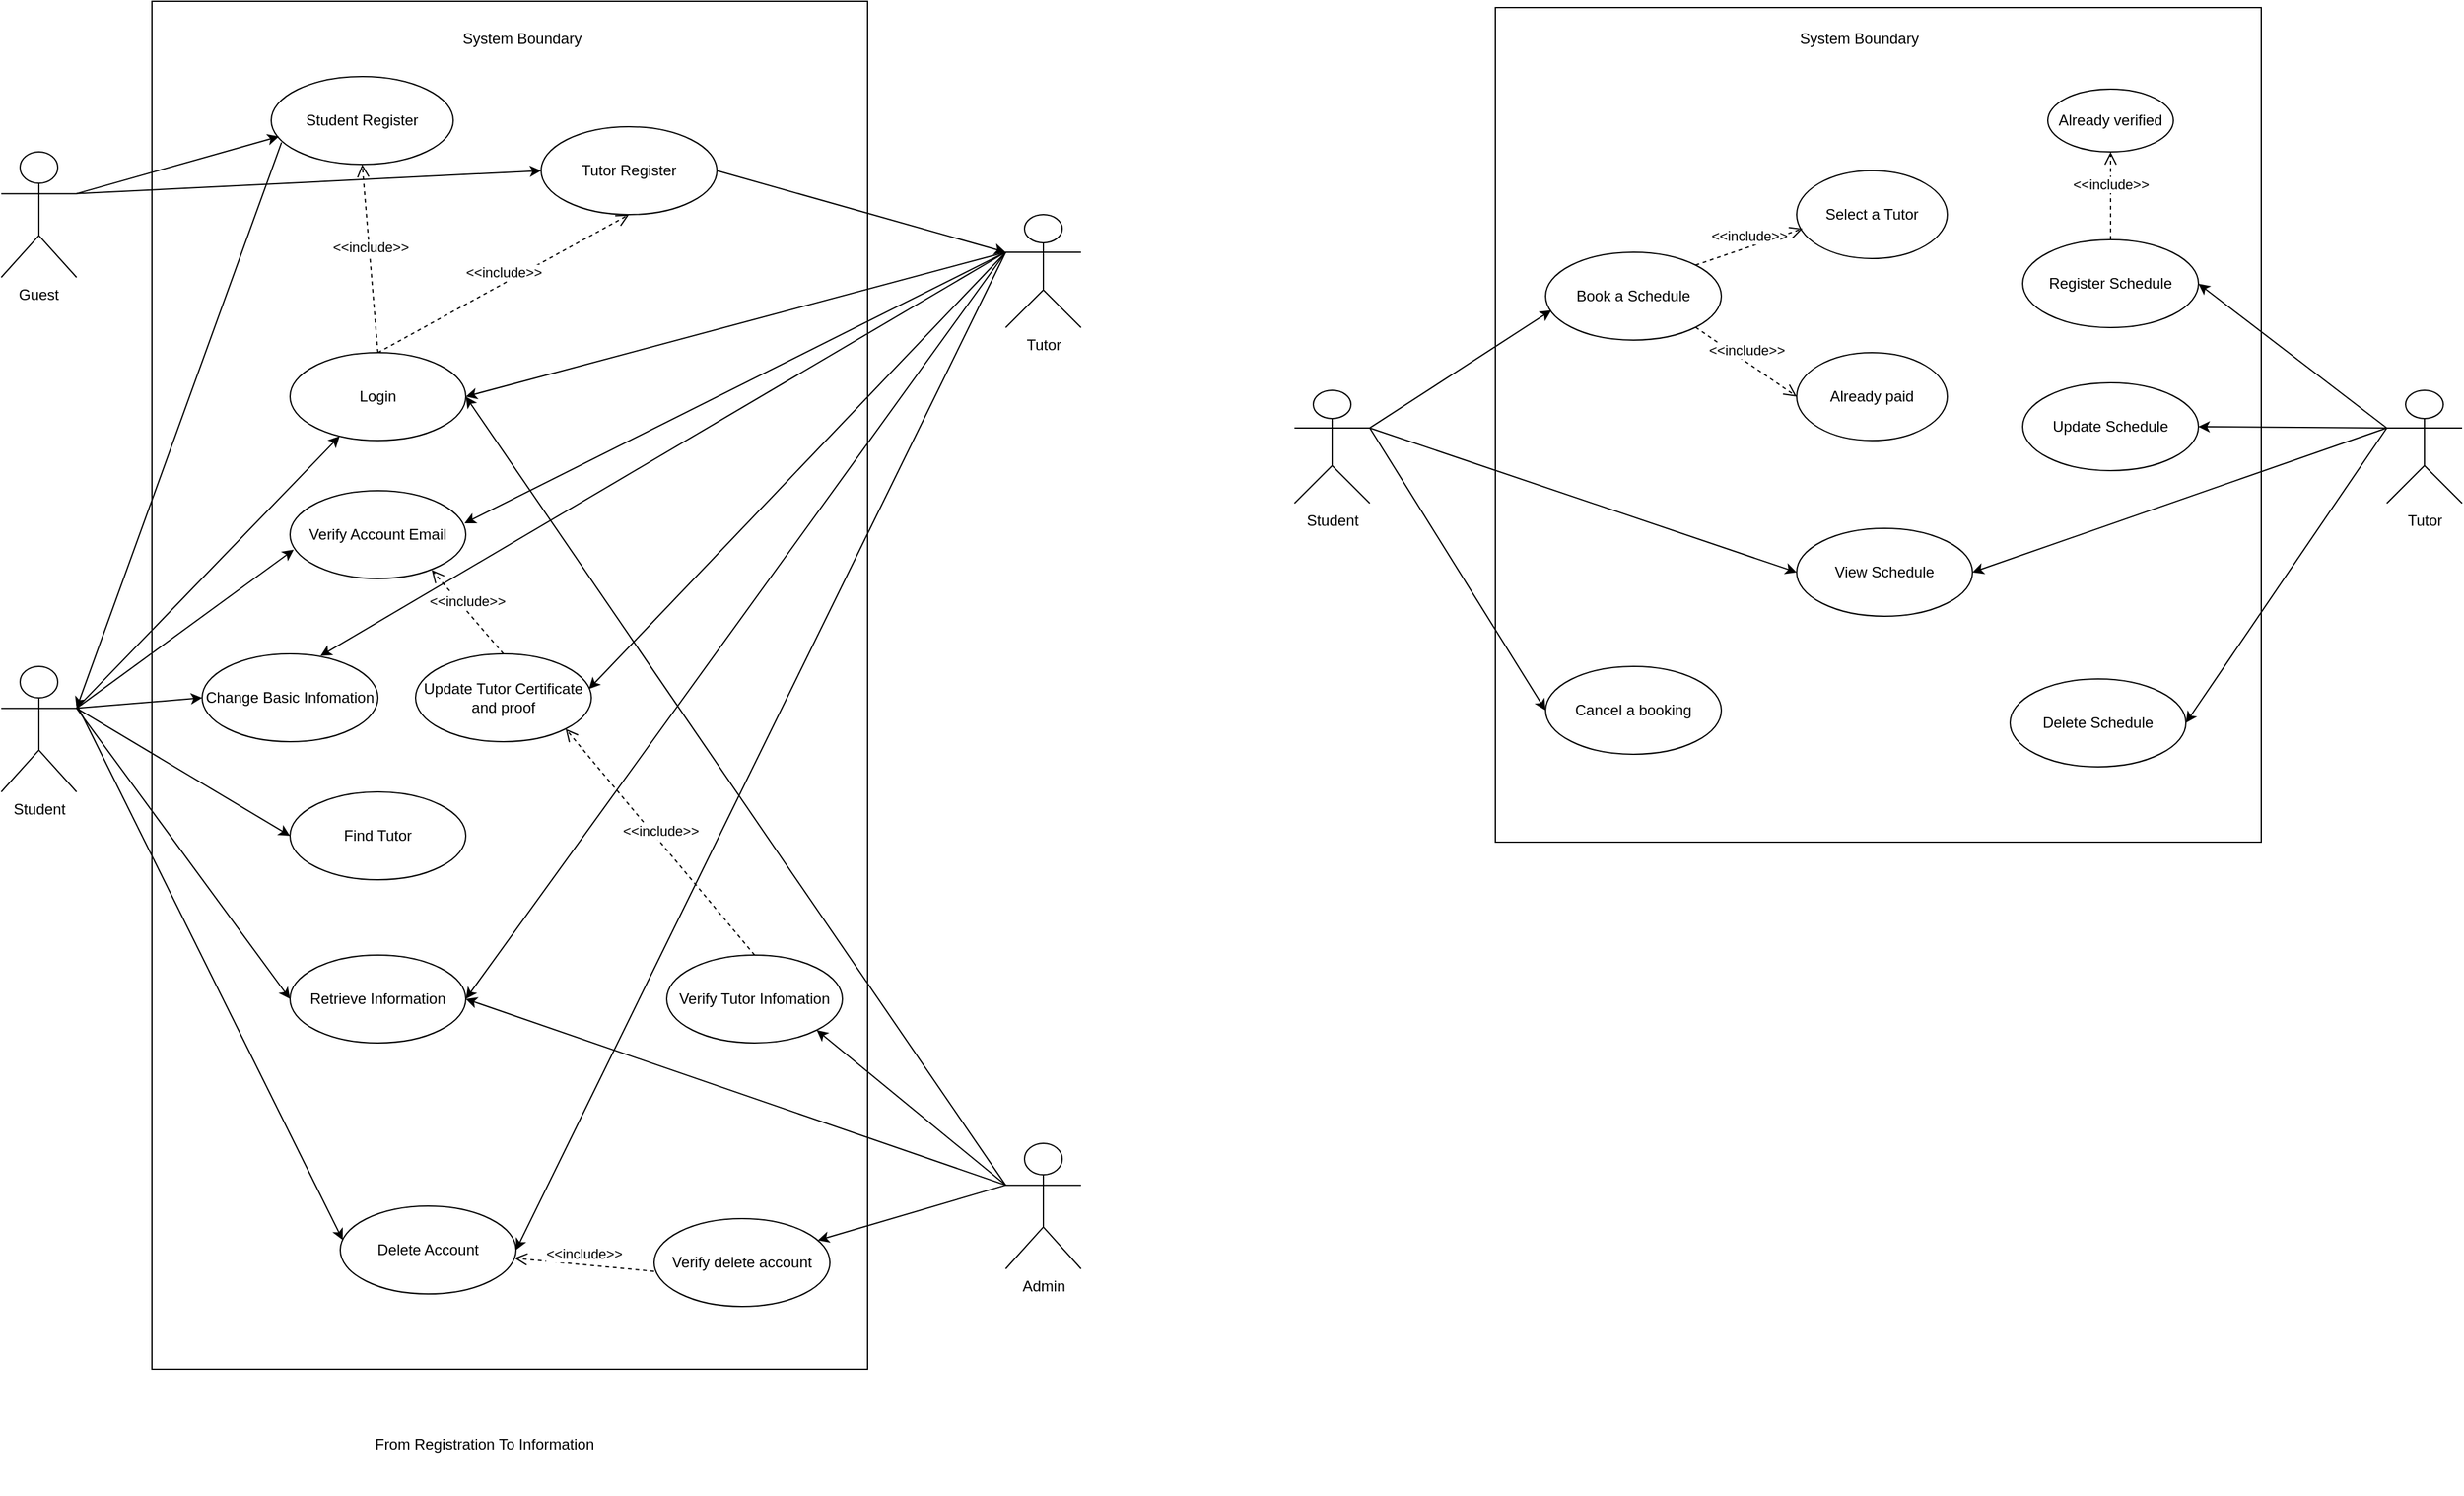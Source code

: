 <mxfile version="18.0.6" type="github">
  <diagram name="Page-1" id="e7e014a7-5840-1c2e-5031-d8a46d1fe8dd">
    <mxGraphModel dx="2110" dy="1903" grid="1" gridSize="10" guides="1" tooltips="1" connect="1" arrows="1" fold="1" page="1" pageScale="1" pageWidth="1169" pageHeight="827" background="none" math="0" shadow="0">
      <root>
        <mxCell id="0" />
        <mxCell id="1" parent="0" />
        <mxCell id="emphNPg4nT20dSHLnRxL-41" value="Guest" style="shape=umlActor;verticalLabelPosition=bottom;verticalAlign=top;fontFamily=Helvetica;labelPosition=center;align=center;labelBackgroundColor=none;labelBorderColor=none;html=1;whiteSpace=wrap;" parent="1" vertex="1">
          <mxGeometry x="30" y="160" width="60" height="100" as="geometry" />
        </mxCell>
        <mxCell id="emphNPg4nT20dSHLnRxL-49" value="System Boundary" style="text;html=1;strokeColor=none;fillColor=none;align=center;verticalAlign=middle;whiteSpace=wrap;rounded=0;glass=0;labelBackgroundColor=none;labelBorderColor=none;sketch=0;fontFamily=Helvetica;" parent="1" vertex="1">
          <mxGeometry x="390" y="50" width="110" height="40" as="geometry" />
        </mxCell>
        <mxCell id="emphNPg4nT20dSHLnRxL-51" value="" style="rounded=0;whiteSpace=wrap;html=1;glass=0;labelBackgroundColor=none;labelBorderColor=none;sketch=0;fontFamily=Helvetica;fillColor=none;direction=south;" parent="1" vertex="1">
          <mxGeometry x="150" y="40" width="570" height="1090" as="geometry" />
        </mxCell>
        <mxCell id="emphNPg4nT20dSHLnRxL-52" value="Student" style="shape=umlActor;verticalLabelPosition=bottom;verticalAlign=top;html=1;outlineConnect=0;glass=0;labelBackgroundColor=none;labelBorderColor=none;sketch=0;fontFamily=Helvetica;fillColor=none;" parent="1" vertex="1">
          <mxGeometry x="30" y="570" width="60" height="100" as="geometry" />
        </mxCell>
        <mxCell id="emphNPg4nT20dSHLnRxL-53" value="Tutor" style="shape=umlActor;verticalLabelPosition=bottom;verticalAlign=top;html=1;outlineConnect=0;glass=0;labelBackgroundColor=none;labelBorderColor=none;sketch=0;fontFamily=Helvetica;fillColor=none;direction=east;" parent="1" vertex="1">
          <mxGeometry x="830" y="210" width="60" height="90" as="geometry" />
        </mxCell>
        <mxCell id="emphNPg4nT20dSHLnRxL-56" value="Student Register" style="ellipse;whiteSpace=wrap;html=1;glass=0;labelBackgroundColor=none;labelBorderColor=none;sketch=0;fontFamily=Helvetica;fillColor=none;" parent="1" vertex="1">
          <mxGeometry x="245" y="100" width="145" height="70" as="geometry" />
        </mxCell>
        <mxCell id="emphNPg4nT20dSHLnRxL-57" value="Tutor Register" style="ellipse;whiteSpace=wrap;html=1;glass=0;labelBackgroundColor=none;labelBorderColor=none;sketch=0;fontFamily=Helvetica;fillColor=none;" parent="1" vertex="1">
          <mxGeometry x="460" y="140" width="140" height="70" as="geometry" />
        </mxCell>
        <mxCell id="emphNPg4nT20dSHLnRxL-60" value="" style="endArrow=classic;html=1;rounded=0;fontFamily=Helvetica;entryX=0.042;entryY=0.683;entryDx=0;entryDy=0;entryPerimeter=0;exitX=1;exitY=0.333;exitDx=0;exitDy=0;exitPerimeter=0;" parent="1" source="emphNPg4nT20dSHLnRxL-41" target="emphNPg4nT20dSHLnRxL-56" edge="1">
          <mxGeometry width="50" height="50" relative="1" as="geometry">
            <mxPoint x="140" y="200" as="sourcePoint" />
            <mxPoint x="190" y="150" as="targetPoint" />
          </mxGeometry>
        </mxCell>
        <mxCell id="emphNPg4nT20dSHLnRxL-61" value="" style="endArrow=classic;html=1;rounded=0;fontFamily=Helvetica;entryX=0;entryY=0.5;entryDx=0;entryDy=0;exitX=1;exitY=0.333;exitDx=0;exitDy=0;exitPerimeter=0;" parent="1" source="emphNPg4nT20dSHLnRxL-41" target="emphNPg4nT20dSHLnRxL-57" edge="1">
          <mxGeometry width="50" height="50" relative="1" as="geometry">
            <mxPoint x="100" y="200" as="sourcePoint" />
            <mxPoint x="190" y="150" as="targetPoint" />
            <Array as="points" />
          </mxGeometry>
        </mxCell>
        <mxCell id="emphNPg4nT20dSHLnRxL-62" value="" style="endArrow=classic;html=1;rounded=0;fontFamily=Helvetica;entryX=1;entryY=0.333;entryDx=0;entryDy=0;entryPerimeter=0;exitX=0.057;exitY=0.75;exitDx=0;exitDy=0;exitPerimeter=0;" parent="1" source="emphNPg4nT20dSHLnRxL-56" target="emphNPg4nT20dSHLnRxL-52" edge="1">
          <mxGeometry width="50" height="50" relative="1" as="geometry">
            <mxPoint x="240" y="140" as="sourcePoint" />
            <mxPoint x="290" y="90" as="targetPoint" />
            <Array as="points" />
          </mxGeometry>
        </mxCell>
        <mxCell id="emphNPg4nT20dSHLnRxL-63" value="" style="endArrow=classic;html=1;rounded=0;fontFamily=Helvetica;exitX=1;exitY=0.5;exitDx=0;exitDy=0;entryX=0;entryY=0.333;entryDx=0;entryDy=0;entryPerimeter=0;" parent="1" source="emphNPg4nT20dSHLnRxL-57" target="emphNPg4nT20dSHLnRxL-53" edge="1">
          <mxGeometry width="50" height="50" relative="1" as="geometry">
            <mxPoint x="240" y="260" as="sourcePoint" />
            <mxPoint x="820" y="430" as="targetPoint" />
          </mxGeometry>
        </mxCell>
        <mxCell id="emphNPg4nT20dSHLnRxL-64" value="Login" style="ellipse;whiteSpace=wrap;html=1;glass=0;labelBackgroundColor=none;labelBorderColor=none;sketch=0;fontFamily=Helvetica;fillColor=none;" parent="1" vertex="1">
          <mxGeometry x="260" y="320" width="140" height="70" as="geometry" />
        </mxCell>
        <mxCell id="emphNPg4nT20dSHLnRxL-65" value="Change Basic Infomation" style="ellipse;whiteSpace=wrap;html=1;glass=0;labelBackgroundColor=none;labelBorderColor=none;sketch=0;fontFamily=Helvetica;fillColor=none;" parent="1" vertex="1">
          <mxGeometry x="190" y="560" width="140" height="70" as="geometry" />
        </mxCell>
        <mxCell id="emphNPg4nT20dSHLnRxL-66" value="Verify Account Email" style="ellipse;whiteSpace=wrap;html=1;glass=0;labelBackgroundColor=none;labelBorderColor=none;sketch=0;fontFamily=Helvetica;fillColor=none;" parent="1" vertex="1">
          <mxGeometry x="260" y="430" width="140" height="70" as="geometry" />
        </mxCell>
        <mxCell id="emphNPg4nT20dSHLnRxL-67" value="Update Tutor Certificate and proof" style="ellipse;whiteSpace=wrap;html=1;glass=0;labelBackgroundColor=none;labelBorderColor=none;sketch=0;fontFamily=Helvetica;fillColor=none;" parent="1" vertex="1">
          <mxGeometry x="360" y="560" width="140" height="70" as="geometry" />
        </mxCell>
        <mxCell id="emphNPg4nT20dSHLnRxL-68" value="Find Tutor" style="ellipse;whiteSpace=wrap;html=1;glass=0;labelBackgroundColor=none;labelBorderColor=none;sketch=0;fontFamily=Helvetica;fillColor=none;" parent="1" vertex="1">
          <mxGeometry x="260" y="670" width="140" height="70" as="geometry" />
        </mxCell>
        <mxCell id="emphNPg4nT20dSHLnRxL-69" value="Retrieve Information" style="ellipse;whiteSpace=wrap;html=1;glass=0;labelBackgroundColor=none;labelBorderColor=none;sketch=0;fontFamily=Helvetica;fillColor=none;" parent="1" vertex="1">
          <mxGeometry x="260" y="800" width="140" height="70" as="geometry" />
        </mxCell>
        <mxCell id="emphNPg4nT20dSHLnRxL-70" value="Delete Account" style="ellipse;whiteSpace=wrap;html=1;glass=0;labelBackgroundColor=none;labelBorderColor=none;sketch=0;fontFamily=Helvetica;fillColor=none;" parent="1" vertex="1">
          <mxGeometry x="300" y="1000" width="140" height="70" as="geometry" />
        </mxCell>
        <mxCell id="emphNPg4nT20dSHLnRxL-71" value="Admin" style="shape=umlActor;verticalLabelPosition=bottom;verticalAlign=top;html=1;outlineConnect=0;glass=0;labelBackgroundColor=none;labelBorderColor=none;sketch=0;fontFamily=Helvetica;fillColor=none;" parent="1" vertex="1">
          <mxGeometry x="830" y="950" width="60" height="100" as="geometry" />
        </mxCell>
        <mxCell id="emphNPg4nT20dSHLnRxL-74" value="" style="endArrow=classic;html=1;rounded=0;fontFamily=Helvetica;exitX=1;exitY=0.333;exitDx=0;exitDy=0;exitPerimeter=0;" parent="1" source="emphNPg4nT20dSHLnRxL-52" target="emphNPg4nT20dSHLnRxL-64" edge="1">
          <mxGeometry width="50" height="50" relative="1" as="geometry">
            <mxPoint x="110" y="450" as="sourcePoint" />
            <mxPoint x="140" y="430" as="targetPoint" />
            <Array as="points" />
          </mxGeometry>
        </mxCell>
        <mxCell id="emphNPg4nT20dSHLnRxL-75" value="" style="endArrow=classic;html=1;rounded=0;fontFamily=Helvetica;exitX=0;exitY=0.333;exitDx=0;exitDy=0;exitPerimeter=0;" parent="1" source="emphNPg4nT20dSHLnRxL-53" edge="1">
          <mxGeometry width="50" height="50" relative="1" as="geometry">
            <mxPoint x="820" y="430" as="sourcePoint" />
            <mxPoint x="400" y="355" as="targetPoint" />
          </mxGeometry>
        </mxCell>
        <mxCell id="emphNPg4nT20dSHLnRxL-78" value="" style="endArrow=classic;html=1;rounded=0;fontFamily=Helvetica;exitX=1;exitY=0.333;exitDx=0;exitDy=0;exitPerimeter=0;entryX=0.021;entryY=0.671;entryDx=0;entryDy=0;entryPerimeter=0;" parent="1" source="emphNPg4nT20dSHLnRxL-52" target="emphNPg4nT20dSHLnRxL-66" edge="1">
          <mxGeometry width="50" height="50" relative="1" as="geometry">
            <mxPoint x="110" y="450" as="sourcePoint" />
            <mxPoint x="150" y="440" as="targetPoint" />
          </mxGeometry>
        </mxCell>
        <mxCell id="emphNPg4nT20dSHLnRxL-79" value="" style="endArrow=classic;html=1;rounded=0;fontFamily=Helvetica;entryX=0.993;entryY=0.371;entryDx=0;entryDy=0;entryPerimeter=0;exitX=0;exitY=0.333;exitDx=0;exitDy=0;exitPerimeter=0;" parent="1" source="emphNPg4nT20dSHLnRxL-53" target="emphNPg4nT20dSHLnRxL-66" edge="1">
          <mxGeometry width="50" height="50" relative="1" as="geometry">
            <mxPoint x="820" y="430" as="sourcePoint" />
            <mxPoint x="160" y="710" as="targetPoint" />
          </mxGeometry>
        </mxCell>
        <mxCell id="emphNPg4nT20dSHLnRxL-80" value="" style="endArrow=classic;html=1;rounded=0;fontFamily=Helvetica;exitX=1;exitY=0.333;exitDx=0;exitDy=0;exitPerimeter=0;entryX=0;entryY=0.5;entryDx=0;entryDy=0;" parent="1" source="emphNPg4nT20dSHLnRxL-52" target="emphNPg4nT20dSHLnRxL-65" edge="1">
          <mxGeometry width="50" height="50" relative="1" as="geometry">
            <mxPoint x="210" y="710" as="sourcePoint" />
            <mxPoint x="260" y="660" as="targetPoint" />
          </mxGeometry>
        </mxCell>
        <mxCell id="emphNPg4nT20dSHLnRxL-81" value="" style="endArrow=classic;html=1;rounded=0;fontFamily=Helvetica;entryX=0.673;entryY=0.024;entryDx=0;entryDy=0;entryPerimeter=0;" parent="1" target="emphNPg4nT20dSHLnRxL-65" edge="1">
          <mxGeometry width="50" height="50" relative="1" as="geometry">
            <mxPoint x="830" y="240" as="sourcePoint" />
            <mxPoint x="260" y="660" as="targetPoint" />
          </mxGeometry>
        </mxCell>
        <mxCell id="emphNPg4nT20dSHLnRxL-83" value="" style="endArrow=classic;html=1;rounded=0;fontFamily=Helvetica;entryX=0.986;entryY=0.4;entryDx=0;entryDy=0;exitX=0;exitY=0.333;exitDx=0;exitDy=0;exitPerimeter=0;entryPerimeter=0;" parent="1" source="emphNPg4nT20dSHLnRxL-53" target="emphNPg4nT20dSHLnRxL-67" edge="1">
          <mxGeometry width="50" height="50" relative="1" as="geometry">
            <mxPoint x="110" y="730" as="sourcePoint" />
            <mxPoint x="260" y="550" as="targetPoint" />
          </mxGeometry>
        </mxCell>
        <mxCell id="vEOqGRAyn2er1CzIUSK7-3" value="Verify Tutor Infomation" style="ellipse;whiteSpace=wrap;html=1;fillColor=none;" parent="1" vertex="1">
          <mxGeometry x="560" y="800" width="140" height="70" as="geometry" />
        </mxCell>
        <mxCell id="vEOqGRAyn2er1CzIUSK7-4" value="" style="endArrow=classic;html=1;rounded=0;exitX=1;exitY=0.333;exitDx=0;exitDy=0;exitPerimeter=0;entryX=0;entryY=0.5;entryDx=0;entryDy=0;" parent="1" source="emphNPg4nT20dSHLnRxL-52" target="emphNPg4nT20dSHLnRxL-68" edge="1">
          <mxGeometry width="50" height="50" relative="1" as="geometry">
            <mxPoint x="390" y="830" as="sourcePoint" />
            <mxPoint x="440" y="780" as="targetPoint" />
          </mxGeometry>
        </mxCell>
        <mxCell id="vEOqGRAyn2er1CzIUSK7-5" value="" style="endArrow=classic;html=1;rounded=0;exitX=1;exitY=0.333;exitDx=0;exitDy=0;exitPerimeter=0;entryX=0;entryY=0.5;entryDx=0;entryDy=0;" parent="1" source="emphNPg4nT20dSHLnRxL-52" target="emphNPg4nT20dSHLnRxL-69" edge="1">
          <mxGeometry width="50" height="50" relative="1" as="geometry">
            <mxPoint x="130" y="610" as="sourcePoint" />
            <mxPoint x="180" y="560" as="targetPoint" />
          </mxGeometry>
        </mxCell>
        <mxCell id="vEOqGRAyn2er1CzIUSK7-6" value="" style="endArrow=classic;html=1;rounded=0;entryX=0.014;entryY=0.386;entryDx=0;entryDy=0;entryPerimeter=0;" parent="1" target="emphNPg4nT20dSHLnRxL-70" edge="1">
          <mxGeometry width="50" height="50" relative="1" as="geometry">
            <mxPoint x="90" y="600" as="sourcePoint" />
            <mxPoint x="440" y="720" as="targetPoint" />
          </mxGeometry>
        </mxCell>
        <mxCell id="vEOqGRAyn2er1CzIUSK7-8" value="" style="endArrow=classic;html=1;rounded=0;entryX=1;entryY=0.5;entryDx=0;entryDy=0;" parent="1" target="emphNPg4nT20dSHLnRxL-70" edge="1">
          <mxGeometry width="50" height="50" relative="1" as="geometry">
            <mxPoint x="830" y="240" as="sourcePoint" />
            <mxPoint x="440" y="720" as="targetPoint" />
          </mxGeometry>
        </mxCell>
        <mxCell id="vEOqGRAyn2er1CzIUSK7-9" value="Verify delete account" style="ellipse;whiteSpace=wrap;html=1;fillColor=none;" parent="1" vertex="1">
          <mxGeometry x="550" y="1010" width="140" height="70" as="geometry" />
        </mxCell>
        <mxCell id="vEOqGRAyn2er1CzIUSK7-10" value="" style="endArrow=classic;html=1;rounded=0;exitX=0;exitY=0.333;exitDx=0;exitDy=0;exitPerimeter=0;entryX=1;entryY=1;entryDx=0;entryDy=0;" parent="1" source="emphNPg4nT20dSHLnRxL-71" target="vEOqGRAyn2er1CzIUSK7-3" edge="1">
          <mxGeometry width="50" height="50" relative="1" as="geometry">
            <mxPoint x="390" y="830" as="sourcePoint" />
            <mxPoint x="440" y="780" as="targetPoint" />
          </mxGeometry>
        </mxCell>
        <mxCell id="vEOqGRAyn2er1CzIUSK7-11" value="" style="endArrow=classic;html=1;rounded=0;exitX=0;exitY=0.333;exitDx=0;exitDy=0;exitPerimeter=0;entryX=1;entryY=0.5;entryDx=0;entryDy=0;" parent="1" source="emphNPg4nT20dSHLnRxL-71" target="emphNPg4nT20dSHLnRxL-69" edge="1">
          <mxGeometry width="50" height="50" relative="1" as="geometry">
            <mxPoint x="390" y="830" as="sourcePoint" />
            <mxPoint x="440" y="780" as="targetPoint" />
          </mxGeometry>
        </mxCell>
        <mxCell id="vEOqGRAyn2er1CzIUSK7-12" value="" style="endArrow=classic;html=1;rounded=0;exitX=0;exitY=0.333;exitDx=0;exitDy=0;exitPerimeter=0;" parent="1" source="emphNPg4nT20dSHLnRxL-71" target="vEOqGRAyn2er1CzIUSK7-9" edge="1">
          <mxGeometry width="50" height="50" relative="1" as="geometry">
            <mxPoint x="390" y="830" as="sourcePoint" />
            <mxPoint x="440" y="780" as="targetPoint" />
          </mxGeometry>
        </mxCell>
        <mxCell id="vEOqGRAyn2er1CzIUSK7-15" value="" style="endArrow=classic;html=1;rounded=0;exitX=0;exitY=0.333;exitDx=0;exitDy=0;exitPerimeter=0;entryX=1;entryY=0.5;entryDx=0;entryDy=0;" parent="1" source="emphNPg4nT20dSHLnRxL-71" target="emphNPg4nT20dSHLnRxL-64" edge="1">
          <mxGeometry width="50" height="50" relative="1" as="geometry">
            <mxPoint x="560" y="460" as="sourcePoint" />
            <mxPoint x="610" y="410" as="targetPoint" />
          </mxGeometry>
        </mxCell>
        <mxCell id="vEOqGRAyn2er1CzIUSK7-24" value="&amp;lt;&amp;lt;include&amp;gt;&amp;gt;" style="html=1;verticalAlign=bottom;endArrow=open;dashed=1;endSize=8;rounded=0;exitX=0.5;exitY=0;exitDx=0;exitDy=0;entryX=0.5;entryY=1;entryDx=0;entryDy=0;" parent="1" source="emphNPg4nT20dSHLnRxL-64" target="emphNPg4nT20dSHLnRxL-57" edge="1">
          <mxGeometry relative="1" as="geometry">
            <mxPoint x="380" y="290" as="sourcePoint" />
            <mxPoint x="300" y="290" as="targetPoint" />
          </mxGeometry>
        </mxCell>
        <mxCell id="vEOqGRAyn2er1CzIUSK7-26" value="&amp;lt;&amp;lt;include&amp;gt;&amp;gt;" style="html=1;verticalAlign=bottom;endArrow=open;dashed=1;endSize=8;rounded=0;entryX=0.806;entryY=0.902;entryDx=0;entryDy=0;entryPerimeter=0;" parent="1" target="emphNPg4nT20dSHLnRxL-66" edge="1">
          <mxGeometry relative="1" as="geometry">
            <mxPoint x="430" y="560" as="sourcePoint" />
            <mxPoint x="350" y="560" as="targetPoint" />
          </mxGeometry>
        </mxCell>
        <mxCell id="vEOqGRAyn2er1CzIUSK7-27" value="&amp;lt;&amp;lt;include&amp;gt;&amp;gt;" style="html=1;verticalAlign=bottom;endArrow=open;dashed=1;endSize=8;rounded=0;exitX=0.5;exitY=0;exitDx=0;exitDy=0;entryX=1;entryY=1;entryDx=0;entryDy=0;" parent="1" source="vEOqGRAyn2er1CzIUSK7-3" target="emphNPg4nT20dSHLnRxL-67" edge="1">
          <mxGeometry relative="1" as="geometry">
            <mxPoint x="530" y="640" as="sourcePoint" />
            <mxPoint x="460" y="620" as="targetPoint" />
          </mxGeometry>
        </mxCell>
        <mxCell id="vEOqGRAyn2er1CzIUSK7-28" value="&amp;lt;&amp;lt;include&amp;gt;&amp;gt;" style="html=1;verticalAlign=bottom;endArrow=open;dashed=1;endSize=8;rounded=0;exitX=0;exitY=0.6;exitDx=0;exitDy=0;exitPerimeter=0;" parent="1" source="vEOqGRAyn2er1CzIUSK7-9" target="emphNPg4nT20dSHLnRxL-70" edge="1">
          <mxGeometry relative="1" as="geometry">
            <mxPoint x="450" y="780" as="sourcePoint" />
            <mxPoint x="370" y="780" as="targetPoint" />
          </mxGeometry>
        </mxCell>
        <mxCell id="vEOqGRAyn2er1CzIUSK7-29" value="" style="endArrow=classic;html=1;rounded=0;entryX=1;entryY=0.5;entryDx=0;entryDy=0;" parent="1" target="emphNPg4nT20dSHLnRxL-69" edge="1">
          <mxGeometry width="50" height="50" relative="1" as="geometry">
            <mxPoint x="830" y="240" as="sourcePoint" />
            <mxPoint x="440" y="530" as="targetPoint" />
          </mxGeometry>
        </mxCell>
        <mxCell id="vEOqGRAyn2er1CzIUSK7-32" value="&amp;lt;&amp;lt;include&amp;gt;&amp;gt;" style="html=1;verticalAlign=bottom;endArrow=open;dashed=1;endSize=8;rounded=0;exitX=0.5;exitY=0;exitDx=0;exitDy=0;entryX=0.5;entryY=1;entryDx=0;entryDy=0;" parent="1" source="emphNPg4nT20dSHLnRxL-64" target="emphNPg4nT20dSHLnRxL-56" edge="1">
          <mxGeometry relative="1" as="geometry">
            <mxPoint x="460" y="490" as="sourcePoint" />
            <mxPoint x="380" y="490" as="targetPoint" />
          </mxGeometry>
        </mxCell>
        <mxCell id="vEOqGRAyn2er1CzIUSK7-33" value="From Registration To Information" style="text;html=1;strokeColor=none;fillColor=none;align=center;verticalAlign=middle;whiteSpace=wrap;rounded=0;labelBorderColor=none;" parent="1" vertex="1">
          <mxGeometry x="230" y="1150" width="370" height="80" as="geometry" />
        </mxCell>
        <mxCell id="zHsqRW_qxOCB-Rq_f-TJ-1" value="Student" style="shape=umlActor;verticalLabelPosition=bottom;verticalAlign=top;html=1;" vertex="1" parent="1">
          <mxGeometry x="1060" y="350" width="60" height="90" as="geometry" />
        </mxCell>
        <mxCell id="zHsqRW_qxOCB-Rq_f-TJ-2" value="" style="rounded=0;whiteSpace=wrap;html=1;direction=south;fillColor=none;" vertex="1" parent="1">
          <mxGeometry x="1220" y="45" width="610" height="665" as="geometry" />
        </mxCell>
        <mxCell id="zHsqRW_qxOCB-Rq_f-TJ-3" value="System Boundary" style="text;html=1;strokeColor=none;fillColor=none;align=center;verticalAlign=middle;whiteSpace=wrap;rounded=0;" vertex="1" parent="1">
          <mxGeometry x="1420" y="45" width="180" height="50" as="geometry" />
        </mxCell>
        <mxCell id="zHsqRW_qxOCB-Rq_f-TJ-5" value="Tutor" style="shape=umlActor;verticalLabelPosition=bottom;verticalAlign=top;html=1;fillColor=none;" vertex="1" parent="1">
          <mxGeometry x="1930" y="350" width="60" height="90" as="geometry" />
        </mxCell>
        <mxCell id="zHsqRW_qxOCB-Rq_f-TJ-6" value="Register Schedule" style="ellipse;whiteSpace=wrap;html=1;fillColor=none;" vertex="1" parent="1">
          <mxGeometry x="1640" y="230" width="140" height="70" as="geometry" />
        </mxCell>
        <mxCell id="zHsqRW_qxOCB-Rq_f-TJ-7" value="Update Schedule" style="ellipse;whiteSpace=wrap;html=1;fillColor=none;" vertex="1" parent="1">
          <mxGeometry x="1640" y="344" width="140" height="70" as="geometry" />
        </mxCell>
        <mxCell id="zHsqRW_qxOCB-Rq_f-TJ-8" value="Delete Schedule" style="ellipse;whiteSpace=wrap;html=1;fillColor=none;" vertex="1" parent="1">
          <mxGeometry x="1630" y="580" width="140" height="70" as="geometry" />
        </mxCell>
        <mxCell id="zHsqRW_qxOCB-Rq_f-TJ-9" value="Book a Schedule" style="ellipse;whiteSpace=wrap;html=1;fillColor=none;" vertex="1" parent="1">
          <mxGeometry x="1260" y="240" width="140" height="70" as="geometry" />
        </mxCell>
        <mxCell id="zHsqRW_qxOCB-Rq_f-TJ-10" value="View Schedule" style="ellipse;whiteSpace=wrap;html=1;fillColor=none;" vertex="1" parent="1">
          <mxGeometry x="1460" y="460" width="140" height="70" as="geometry" />
        </mxCell>
        <mxCell id="zHsqRW_qxOCB-Rq_f-TJ-11" value="Cancel a booking" style="ellipse;whiteSpace=wrap;html=1;fillColor=none;" vertex="1" parent="1">
          <mxGeometry x="1260" y="570" width="140" height="70" as="geometry" />
        </mxCell>
        <mxCell id="zHsqRW_qxOCB-Rq_f-TJ-12" value="" style="endArrow=classic;html=1;rounded=0;exitX=1;exitY=0.333;exitDx=0;exitDy=0;exitPerimeter=0;entryX=0.033;entryY=0.66;entryDx=0;entryDy=0;entryPerimeter=0;" edge="1" parent="1" source="zHsqRW_qxOCB-Rq_f-TJ-1" target="zHsqRW_qxOCB-Rq_f-TJ-9">
          <mxGeometry width="50" height="50" relative="1" as="geometry">
            <mxPoint x="1520" y="350" as="sourcePoint" />
            <mxPoint x="1270" y="220" as="targetPoint" />
          </mxGeometry>
        </mxCell>
        <mxCell id="zHsqRW_qxOCB-Rq_f-TJ-13" value="" style="endArrow=classic;html=1;rounded=0;exitX=1;exitY=0.333;exitDx=0;exitDy=0;exitPerimeter=0;entryX=0;entryY=0.5;entryDx=0;entryDy=0;" edge="1" parent="1" source="zHsqRW_qxOCB-Rq_f-TJ-1" target="zHsqRW_qxOCB-Rq_f-TJ-10">
          <mxGeometry width="50" height="50" relative="1" as="geometry">
            <mxPoint x="1520" y="350" as="sourcePoint" />
            <mxPoint x="1570" y="300" as="targetPoint" />
          </mxGeometry>
        </mxCell>
        <mxCell id="zHsqRW_qxOCB-Rq_f-TJ-14" value="" style="endArrow=classic;html=1;rounded=0;exitX=1;exitY=0.333;exitDx=0;exitDy=0;exitPerimeter=0;entryX=0;entryY=0.5;entryDx=0;entryDy=0;" edge="1" parent="1" source="zHsqRW_qxOCB-Rq_f-TJ-1" target="zHsqRW_qxOCB-Rq_f-TJ-11">
          <mxGeometry width="50" height="50" relative="1" as="geometry">
            <mxPoint x="1520" y="350" as="sourcePoint" />
            <mxPoint x="1570" y="300" as="targetPoint" />
          </mxGeometry>
        </mxCell>
        <mxCell id="zHsqRW_qxOCB-Rq_f-TJ-15" value="" style="endArrow=classic;html=1;rounded=0;exitX=0;exitY=0.333;exitDx=0;exitDy=0;exitPerimeter=0;entryX=1;entryY=0.5;entryDx=0;entryDy=0;" edge="1" parent="1" source="zHsqRW_qxOCB-Rq_f-TJ-5" target="zHsqRW_qxOCB-Rq_f-TJ-6">
          <mxGeometry width="50" height="50" relative="1" as="geometry">
            <mxPoint x="1520" y="350" as="sourcePoint" />
            <mxPoint x="1570" y="300" as="targetPoint" />
          </mxGeometry>
        </mxCell>
        <mxCell id="zHsqRW_qxOCB-Rq_f-TJ-16" value="" style="endArrow=classic;html=1;rounded=0;exitX=0;exitY=0.333;exitDx=0;exitDy=0;exitPerimeter=0;entryX=1;entryY=0.5;entryDx=0;entryDy=0;" edge="1" parent="1" source="zHsqRW_qxOCB-Rq_f-TJ-5" target="zHsqRW_qxOCB-Rq_f-TJ-7">
          <mxGeometry width="50" height="50" relative="1" as="geometry">
            <mxPoint x="1520" y="350" as="sourcePoint" />
            <mxPoint x="1570" y="300" as="targetPoint" />
          </mxGeometry>
        </mxCell>
        <mxCell id="zHsqRW_qxOCB-Rq_f-TJ-17" value="" style="endArrow=classic;html=1;rounded=0;exitX=0;exitY=0.333;exitDx=0;exitDy=0;exitPerimeter=0;entryX=1;entryY=0.5;entryDx=0;entryDy=0;" edge="1" parent="1" source="zHsqRW_qxOCB-Rq_f-TJ-5" target="zHsqRW_qxOCB-Rq_f-TJ-8">
          <mxGeometry width="50" height="50" relative="1" as="geometry">
            <mxPoint x="1520" y="350" as="sourcePoint" />
            <mxPoint x="1570" y="300" as="targetPoint" />
          </mxGeometry>
        </mxCell>
        <mxCell id="zHsqRW_qxOCB-Rq_f-TJ-18" value="&amp;lt;&amp;lt;include&amp;gt;&amp;gt;" style="html=1;verticalAlign=bottom;endArrow=open;dashed=1;endSize=8;rounded=0;exitX=1;exitY=0;exitDx=0;exitDy=0;entryX=0.039;entryY=0.66;entryDx=0;entryDy=0;entryPerimeter=0;" edge="1" parent="1" source="zHsqRW_qxOCB-Rq_f-TJ-9" target="zHsqRW_qxOCB-Rq_f-TJ-19">
          <mxGeometry relative="1" as="geometry">
            <mxPoint x="1580" y="330" as="sourcePoint" />
            <mxPoint x="1500" y="330" as="targetPoint" />
          </mxGeometry>
        </mxCell>
        <mxCell id="zHsqRW_qxOCB-Rq_f-TJ-19" value="Select a Tutor" style="ellipse;whiteSpace=wrap;html=1;fillColor=none;" vertex="1" parent="1">
          <mxGeometry x="1460" y="175" width="120" height="70" as="geometry" />
        </mxCell>
        <mxCell id="zHsqRW_qxOCB-Rq_f-TJ-20" value="Already paid" style="ellipse;whiteSpace=wrap;html=1;fillColor=none;" vertex="1" parent="1">
          <mxGeometry x="1460" y="320" width="120" height="70" as="geometry" />
        </mxCell>
        <mxCell id="zHsqRW_qxOCB-Rq_f-TJ-21" value="&amp;lt;&amp;lt;include&amp;gt;&amp;gt;" style="html=1;verticalAlign=bottom;endArrow=open;dashed=1;endSize=8;rounded=0;exitX=1;exitY=1;exitDx=0;exitDy=0;entryX=0;entryY=0.5;entryDx=0;entryDy=0;" edge="1" parent="1" source="zHsqRW_qxOCB-Rq_f-TJ-9" target="zHsqRW_qxOCB-Rq_f-TJ-20">
          <mxGeometry relative="1" as="geometry">
            <mxPoint x="1580" y="330" as="sourcePoint" />
            <mxPoint x="1500" y="330" as="targetPoint" />
          </mxGeometry>
        </mxCell>
        <mxCell id="zHsqRW_qxOCB-Rq_f-TJ-22" value="" style="endArrow=classic;html=1;rounded=0;exitX=0;exitY=0.333;exitDx=0;exitDy=0;exitPerimeter=0;entryX=1;entryY=0.5;entryDx=0;entryDy=0;" edge="1" parent="1" source="zHsqRW_qxOCB-Rq_f-TJ-5" target="zHsqRW_qxOCB-Rq_f-TJ-10">
          <mxGeometry width="50" height="50" relative="1" as="geometry">
            <mxPoint x="1520" y="350" as="sourcePoint" />
            <mxPoint x="1570" y="300" as="targetPoint" />
          </mxGeometry>
        </mxCell>
        <mxCell id="zHsqRW_qxOCB-Rq_f-TJ-23" value="Already verified" style="ellipse;whiteSpace=wrap;html=1;fillColor=none;" vertex="1" parent="1">
          <mxGeometry x="1660" y="110" width="100" height="50" as="geometry" />
        </mxCell>
        <mxCell id="zHsqRW_qxOCB-Rq_f-TJ-24" value="&amp;lt;&amp;lt;include&amp;gt;&amp;gt;" style="html=1;verticalAlign=bottom;endArrow=open;dashed=1;endSize=8;rounded=0;exitX=0.5;exitY=0;exitDx=0;exitDy=0;entryX=0.5;entryY=1;entryDx=0;entryDy=0;" edge="1" parent="1" source="zHsqRW_qxOCB-Rq_f-TJ-6" target="zHsqRW_qxOCB-Rq_f-TJ-23">
          <mxGeometry relative="1" as="geometry">
            <mxPoint x="1580" y="330" as="sourcePoint" />
            <mxPoint x="1500" y="330" as="targetPoint" />
          </mxGeometry>
        </mxCell>
      </root>
    </mxGraphModel>
  </diagram>
</mxfile>
